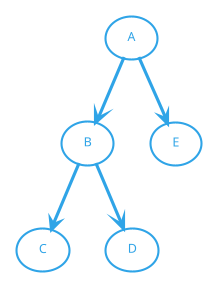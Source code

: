 @startuml
top to bottom direction
!theme cerulean-outline
(A) --> (B)
(A) --> (E)
(B) --> (C)
(B) --> (D)
@enduml
